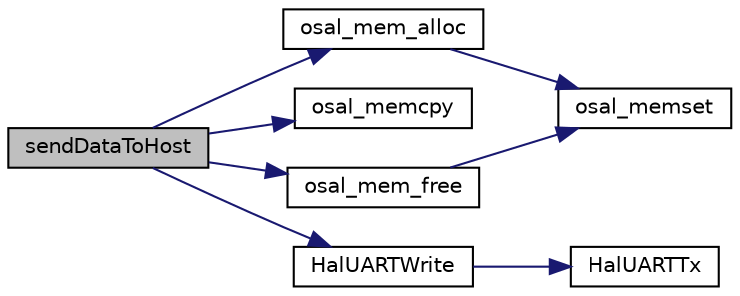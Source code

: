 digraph "sendDataToHost"
{
  edge [fontname="Helvetica",fontsize="10",labelfontname="Helvetica",labelfontsize="10"];
  node [fontname="Helvetica",fontsize="10",shape=record];
  rankdir="LR";
  Node1 [label="sendDataToHost",height=0.2,width=0.4,color="black", fillcolor="grey75", style="filled" fontcolor="black"];
  Node1 -> Node2 [color="midnightblue",fontsize="10",style="solid",fontname="Helvetica"];
  Node2 [label="osal_mem_alloc",height=0.2,width=0.4,color="black", fillcolor="white", style="filled",URL="$_o_s_a_l___memory_8c.html#ae5cbc213a1cab3be5f0963a4b75408c4"];
  Node2 -> Node3 [color="midnightblue",fontsize="10",style="solid",fontname="Helvetica"];
  Node3 [label="osal_memset",height=0.2,width=0.4,color="black", fillcolor="white", style="filled",URL="$_o_s_a_l_8c.html#a7a416b7daf0407f6a1b92b71fc12847e"];
  Node1 -> Node4 [color="midnightblue",fontsize="10",style="solid",fontname="Helvetica"];
  Node4 [label="osal_memcpy",height=0.2,width=0.4,color="black", fillcolor="white", style="filled",URL="$_o_s_a_l_8c.html#ab944e6de468a807639e215e24ed0ddbc"];
  Node1 -> Node5 [color="midnightblue",fontsize="10",style="solid",fontname="Helvetica"];
  Node5 [label="HalUARTWrite",height=0.2,width=0.4,color="black", fillcolor="white", style="filled",URL="$hal__uart_8h.html#a327884708251d2083ed6ca5fcff747c7"];
  Node5 -> Node6 [color="midnightblue",fontsize="10",style="solid",fontname="Helvetica"];
  Node6 [label="HalUARTTx",height=0.2,width=0.4,color="black", fillcolor="white", style="filled",URL="$__hal__uart__usb_8c.html#a5b5d4c4a0e9931f641fe5324ce8e8825"];
  Node1 -> Node7 [color="midnightblue",fontsize="10",style="solid",fontname="Helvetica"];
  Node7 [label="osal_mem_free",height=0.2,width=0.4,color="black", fillcolor="white", style="filled",URL="$_o_s_a_l___memory_8c.html#a56201dc39c693c759d1ce0812b6b0eef"];
  Node7 -> Node3 [color="midnightblue",fontsize="10",style="solid",fontname="Helvetica"];
}
